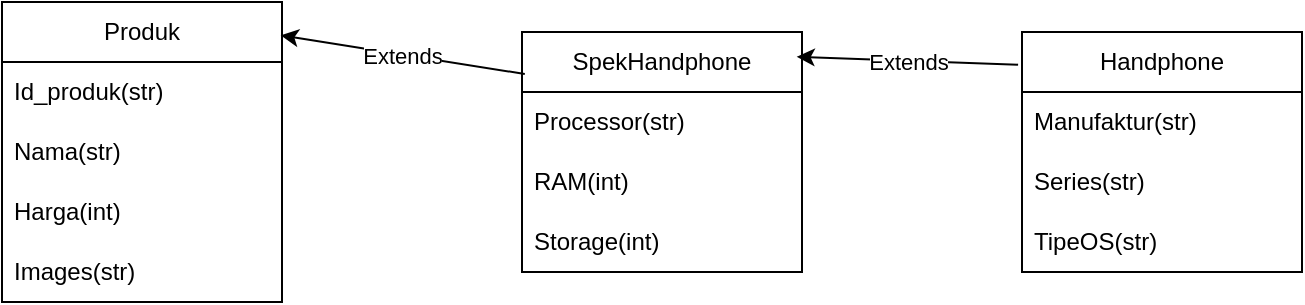 <mxfile version="27.0.5">
  <diagram name="Page-1" id="b_DYgaTlEaJfqGsg7pIw">
    <mxGraphModel dx="786" dy="516" grid="1" gridSize="10" guides="1" tooltips="1" connect="1" arrows="1" fold="1" page="1" pageScale="1" pageWidth="850" pageHeight="1100" math="0" shadow="0">
      <root>
        <mxCell id="0" />
        <mxCell id="1" parent="0" />
        <mxCell id="KPLLE-NeSLbvwShS_ed7-1" value="Handphone" style="swimlane;fontStyle=0;childLayout=stackLayout;horizontal=1;startSize=30;horizontalStack=0;resizeParent=1;resizeParentMax=0;resizeLast=0;collapsible=1;marginBottom=0;whiteSpace=wrap;html=1;" parent="1" vertex="1">
          <mxGeometry x="590" y="205" width="140" height="120" as="geometry">
            <mxRectangle x="590" y="205" width="100" height="30" as="alternateBounds" />
          </mxGeometry>
        </mxCell>
        <mxCell id="KPLLE-NeSLbvwShS_ed7-2" value="Manufaktur(str)" style="text;strokeColor=none;fillColor=none;align=left;verticalAlign=middle;spacingLeft=4;spacingRight=4;overflow=hidden;points=[[0,0.5],[1,0.5]];portConstraint=eastwest;rotatable=0;whiteSpace=wrap;html=1;" parent="KPLLE-NeSLbvwShS_ed7-1" vertex="1">
          <mxGeometry y="30" width="140" height="30" as="geometry" />
        </mxCell>
        <mxCell id="KPLLE-NeSLbvwShS_ed7-4" value="Series(str)" style="text;strokeColor=none;fillColor=none;align=left;verticalAlign=middle;spacingLeft=4;spacingRight=4;overflow=hidden;points=[[0,0.5],[1,0.5]];portConstraint=eastwest;rotatable=0;whiteSpace=wrap;html=1;" parent="KPLLE-NeSLbvwShS_ed7-1" vertex="1">
          <mxGeometry y="60" width="140" height="30" as="geometry" />
        </mxCell>
        <mxCell id="KPLLE-NeSLbvwShS_ed7-3" value="TipeOS(str)" style="text;strokeColor=none;fillColor=none;align=left;verticalAlign=middle;spacingLeft=4;spacingRight=4;overflow=hidden;points=[[0,0.5],[1,0.5]];portConstraint=eastwest;rotatable=0;whiteSpace=wrap;html=1;" parent="KPLLE-NeSLbvwShS_ed7-1" vertex="1">
          <mxGeometry y="90" width="140" height="30" as="geometry" />
        </mxCell>
        <mxCell id="KPLLE-NeSLbvwShS_ed7-5" value="SpekHandphone" style="swimlane;fontStyle=0;childLayout=stackLayout;horizontal=1;startSize=30;horizontalStack=0;resizeParent=1;resizeParentMax=0;resizeLast=0;collapsible=1;marginBottom=0;whiteSpace=wrap;html=1;" parent="1" vertex="1">
          <mxGeometry x="340" y="205" width="140" height="120" as="geometry" />
        </mxCell>
        <mxCell id="KPLLE-NeSLbvwShS_ed7-6" value="Processor(str)" style="text;strokeColor=none;fillColor=none;align=left;verticalAlign=middle;spacingLeft=4;spacingRight=4;overflow=hidden;points=[[0,0.5],[1,0.5]];portConstraint=eastwest;rotatable=0;whiteSpace=wrap;html=1;" parent="KPLLE-NeSLbvwShS_ed7-5" vertex="1">
          <mxGeometry y="30" width="140" height="30" as="geometry" />
        </mxCell>
        <mxCell id="KPLLE-NeSLbvwShS_ed7-7" value="RAM(int)" style="text;strokeColor=none;fillColor=none;align=left;verticalAlign=middle;spacingLeft=4;spacingRight=4;overflow=hidden;points=[[0,0.5],[1,0.5]];portConstraint=eastwest;rotatable=0;whiteSpace=wrap;html=1;" parent="KPLLE-NeSLbvwShS_ed7-5" vertex="1">
          <mxGeometry y="60" width="140" height="30" as="geometry" />
        </mxCell>
        <mxCell id="KPLLE-NeSLbvwShS_ed7-8" value="Storage(int)" style="text;strokeColor=none;fillColor=none;align=left;verticalAlign=middle;spacingLeft=4;spacingRight=4;overflow=hidden;points=[[0,0.5],[1,0.5]];portConstraint=eastwest;rotatable=0;whiteSpace=wrap;html=1;" parent="KPLLE-NeSLbvwShS_ed7-5" vertex="1">
          <mxGeometry y="90" width="140" height="30" as="geometry" />
        </mxCell>
        <mxCell id="KPLLE-NeSLbvwShS_ed7-9" value="Produk" style="swimlane;fontStyle=0;childLayout=stackLayout;horizontal=1;startSize=30;horizontalStack=0;resizeParent=1;resizeParentMax=0;resizeLast=0;collapsible=1;marginBottom=0;whiteSpace=wrap;html=1;" parent="1" vertex="1">
          <mxGeometry x="80" y="190" width="140" height="150" as="geometry" />
        </mxCell>
        <mxCell id="KPLLE-NeSLbvwShS_ed7-10" value="Id_produk(str)" style="text;strokeColor=none;fillColor=none;align=left;verticalAlign=middle;spacingLeft=4;spacingRight=4;overflow=hidden;points=[[0,0.5],[1,0.5]];portConstraint=eastwest;rotatable=0;whiteSpace=wrap;html=1;" parent="KPLLE-NeSLbvwShS_ed7-9" vertex="1">
          <mxGeometry y="30" width="140" height="30" as="geometry" />
        </mxCell>
        <mxCell id="KPLLE-NeSLbvwShS_ed7-11" value="Nama(str)" style="text;strokeColor=none;fillColor=none;align=left;verticalAlign=middle;spacingLeft=4;spacingRight=4;overflow=hidden;points=[[0,0.5],[1,0.5]];portConstraint=eastwest;rotatable=0;whiteSpace=wrap;html=1;" parent="KPLLE-NeSLbvwShS_ed7-9" vertex="1">
          <mxGeometry y="60" width="140" height="30" as="geometry" />
        </mxCell>
        <mxCell id="KPLLE-NeSLbvwShS_ed7-12" value="Harga(int)" style="text;strokeColor=none;fillColor=none;align=left;verticalAlign=middle;spacingLeft=4;spacingRight=4;overflow=hidden;points=[[0,0.5],[1,0.5]];portConstraint=eastwest;rotatable=0;whiteSpace=wrap;html=1;" parent="KPLLE-NeSLbvwShS_ed7-9" vertex="1">
          <mxGeometry y="90" width="140" height="30" as="geometry" />
        </mxCell>
        <mxCell id="_bSVmLhpM3Q1GpuMXTL9-1" value="Images(str)" style="text;strokeColor=none;fillColor=none;align=left;verticalAlign=middle;spacingLeft=4;spacingRight=4;overflow=hidden;points=[[0,0.5],[1,0.5]];portConstraint=eastwest;rotatable=0;whiteSpace=wrap;html=1;" vertex="1" parent="KPLLE-NeSLbvwShS_ed7-9">
          <mxGeometry y="120" width="140" height="30" as="geometry" />
        </mxCell>
        <mxCell id="_bSVmLhpM3Q1GpuMXTL9-2" value="" style="endArrow=classic;html=1;rounded=0;entryX=0.995;entryY=0.111;entryDx=0;entryDy=0;entryPerimeter=0;exitX=0.01;exitY=0.175;exitDx=0;exitDy=0;exitPerimeter=0;" edge="1" parent="1" source="KPLLE-NeSLbvwShS_ed7-5" target="KPLLE-NeSLbvwShS_ed7-9">
          <mxGeometry relative="1" as="geometry">
            <mxPoint x="240" y="280" as="sourcePoint" />
            <mxPoint x="340" y="280" as="targetPoint" />
          </mxGeometry>
        </mxCell>
        <mxCell id="_bSVmLhpM3Q1GpuMXTL9-3" value="Extends" style="edgeLabel;resizable=0;html=1;;align=center;verticalAlign=middle;" connectable="0" vertex="1" parent="_bSVmLhpM3Q1GpuMXTL9-2">
          <mxGeometry relative="1" as="geometry" />
        </mxCell>
        <mxCell id="_bSVmLhpM3Q1GpuMXTL9-5" value="" style="endArrow=classic;html=1;rounded=0;entryX=0.981;entryY=0.103;entryDx=0;entryDy=0;exitX=-0.014;exitY=0.136;exitDx=0;exitDy=0;entryPerimeter=0;exitPerimeter=0;" edge="1" parent="1" source="KPLLE-NeSLbvwShS_ed7-1" target="KPLLE-NeSLbvwShS_ed7-5">
          <mxGeometry relative="1" as="geometry">
            <mxPoint x="593" y="321" as="sourcePoint" />
            <mxPoint x="470" y="320" as="targetPoint" />
          </mxGeometry>
        </mxCell>
        <mxCell id="_bSVmLhpM3Q1GpuMXTL9-6" value="Extends" style="edgeLabel;resizable=0;html=1;;align=center;verticalAlign=middle;" connectable="0" vertex="1" parent="_bSVmLhpM3Q1GpuMXTL9-5">
          <mxGeometry relative="1" as="geometry" />
        </mxCell>
      </root>
    </mxGraphModel>
  </diagram>
</mxfile>
